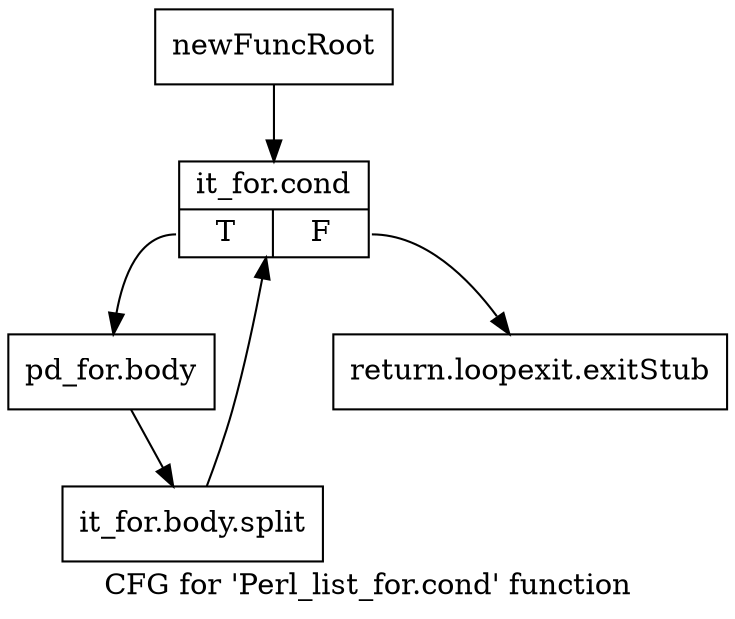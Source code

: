 digraph "CFG for 'Perl_list_for.cond' function" {
	label="CFG for 'Perl_list_for.cond' function";

	Node0x4bfcce0 [shape=record,label="{newFuncRoot}"];
	Node0x4bfcce0 -> Node0x4bfcd80;
	Node0x4bfcd30 [shape=record,label="{return.loopexit.exitStub}"];
	Node0x4bfcd80 [shape=record,label="{it_for.cond|{<s0>T|<s1>F}}"];
	Node0x4bfcd80:s0 -> Node0x4bfcdd0;
	Node0x4bfcd80:s1 -> Node0x4bfcd30;
	Node0x4bfcdd0 [shape=record,label="{pd_for.body}"];
	Node0x4bfcdd0 -> Node0x6442cd0;
	Node0x6442cd0 [shape=record,label="{it_for.body.split}"];
	Node0x6442cd0 -> Node0x4bfcd80;
}
